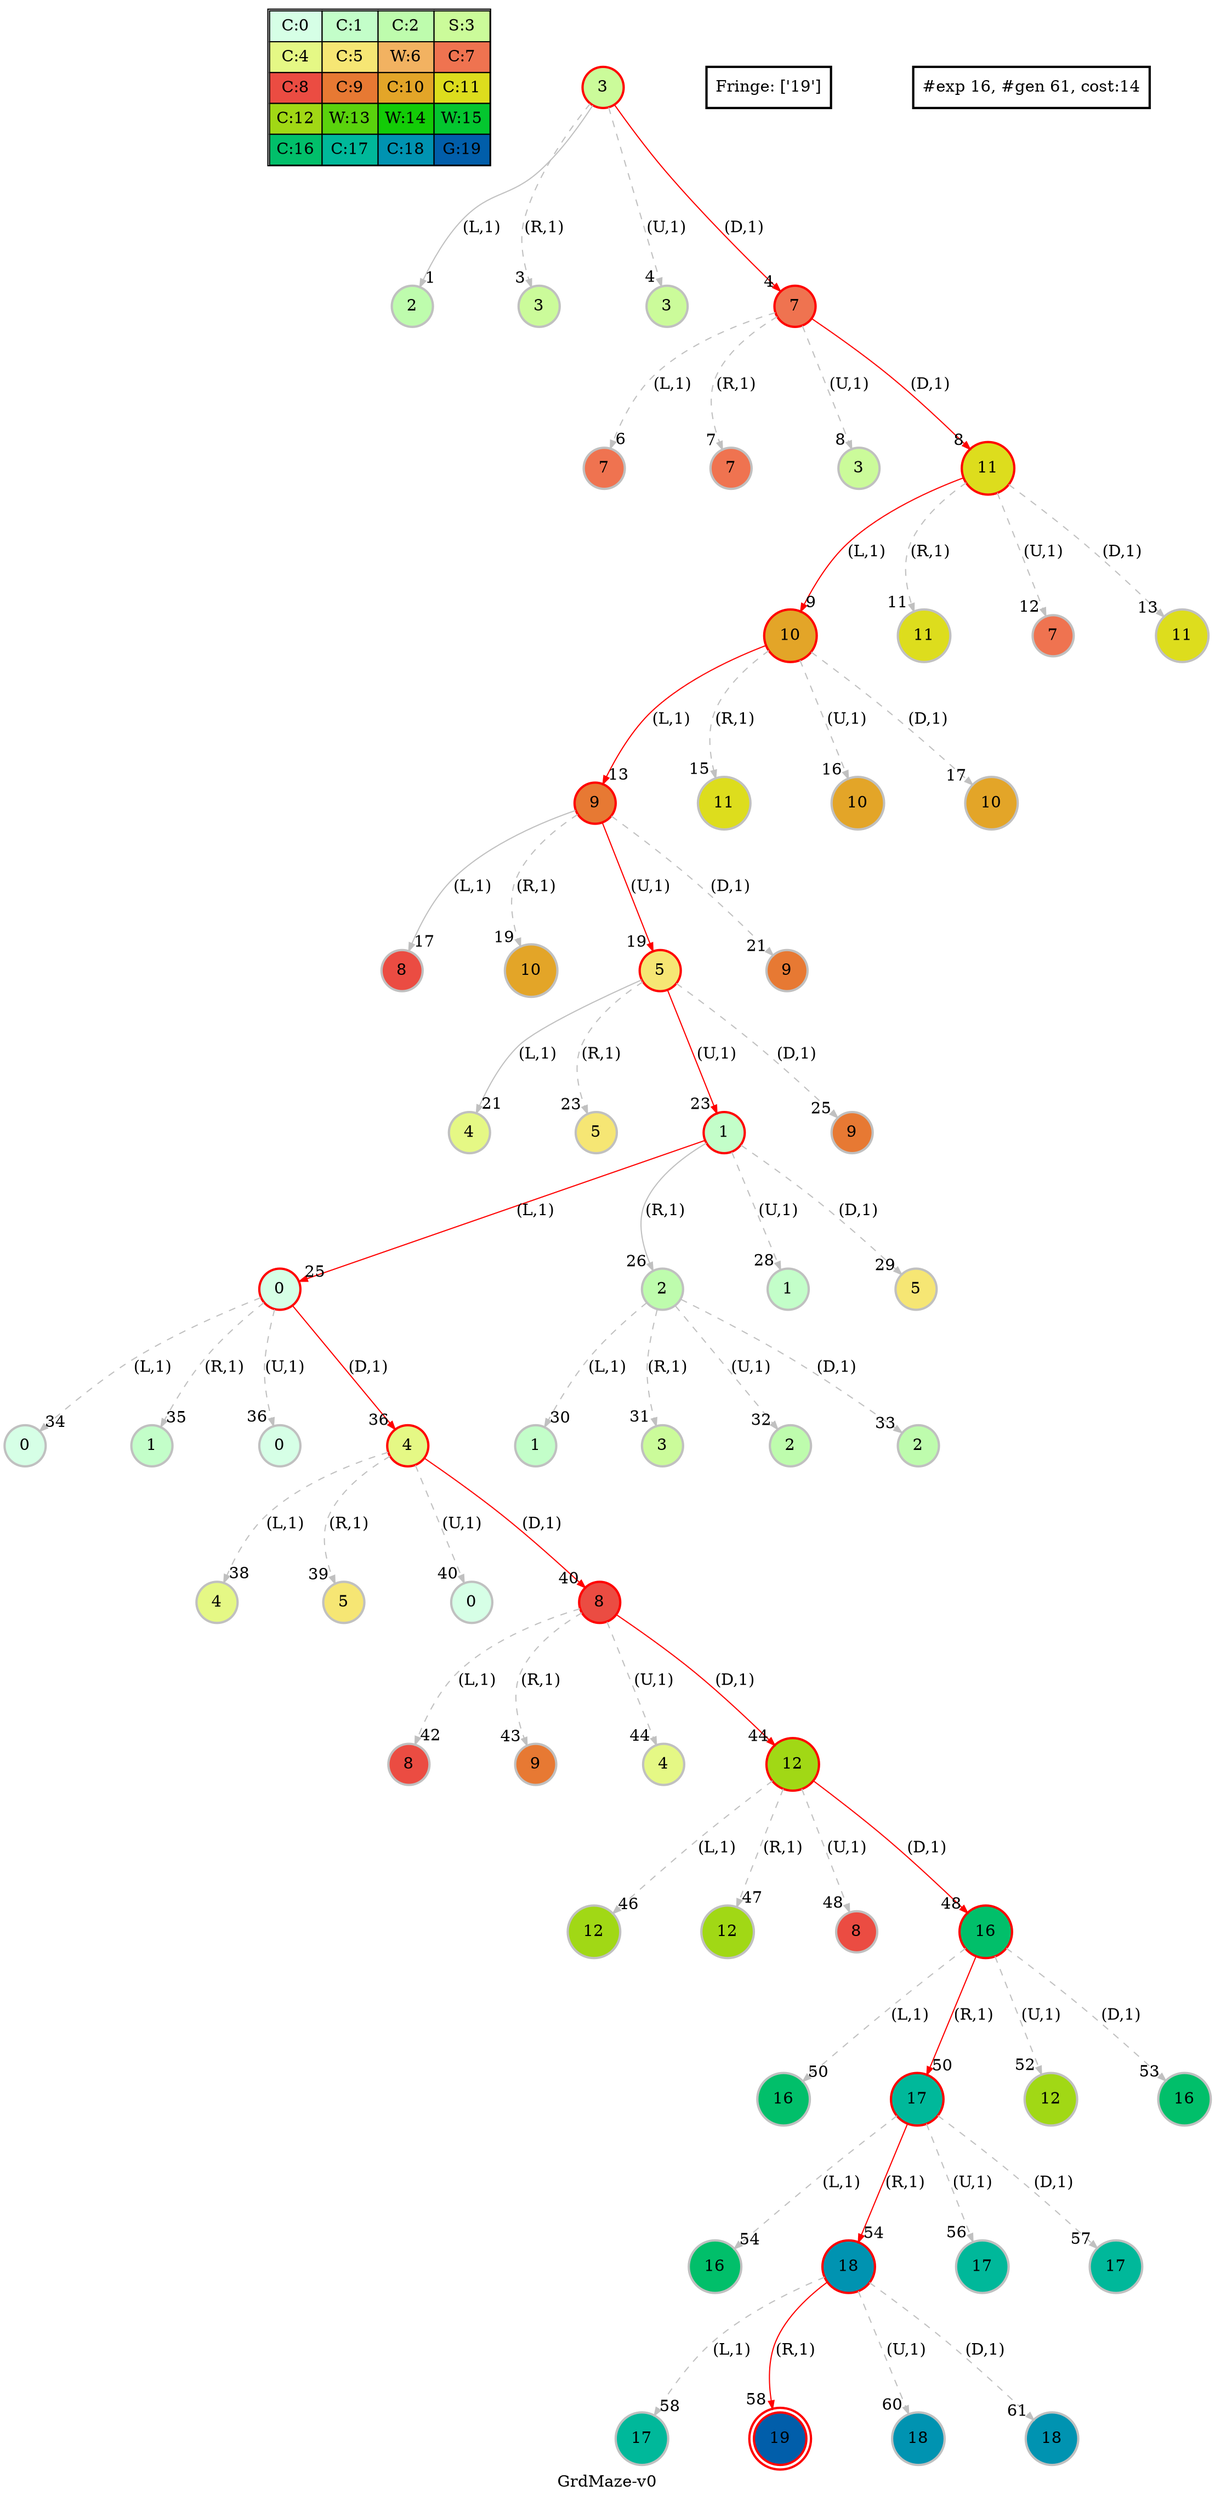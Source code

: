 digraph GrdMaze { label="GrdMaze-v0" nodesep=1 ranksep="1.2" node [shape=circle penwidth=2] edge [arrowsize=0.7] 
subgraph MAP {label=Map;map [shape=plaintext label=<<table border="1" cellpadding="5" cellspacing="0" cellborder="1"><tr><td bgcolor="0.39803922 0.15947579 0.99679532 1.        ">C:0</td><td bgcolor="0.35098039 0.23194764 0.99315867 1.        ">C:1</td><td bgcolor="0.29607843 0.31486959 0.98720184 1.        ">C:2</td><td bgcolor="0.24901961 0.38410575 0.98063477 1.        ">S:3</td></tr><tr><td bgcolor="0.19411765 0.46220388 0.97128103 1.        ">C:4</td><td bgcolor="0.14705882 0.52643216 0.96182564 1.        ">C:5</td><td bgcolor="0.09215686 0.59770746 0.94913494 1.        ">W:6</td><td bgcolor="0.0372549  0.66454018 0.93467977 1.        ">C:7</td></tr><tr><td bgcolor="0.00980392 0.71791192 0.92090552 1.        ">C:8</td><td bgcolor="0.06470588 0.77520398 0.9032472  1.        ">C:9</td><td bgcolor="0.11176471 0.81974048 0.88677369 1.        ">C:10</td><td bgcolor="0.16666667 0.8660254  0.8660254  1.        ">C:11</td></tr><tr><td bgcolor="0.21372549 0.9005867  0.84695821 1.        ">C:12</td><td bgcolor="0.26862745 0.93467977 0.82325295 1.        ">W:13</td><td bgcolor="0.32352941 0.96182564 0.79801723 1.        ">W:14</td><td bgcolor="0.37058824 0.97940977 0.77520398 1.        ">W:15</td></tr><tr><td bgcolor="0.4254902  0.99315867 0.74725253 1.        ">C:16</td><td bgcolor="0.47254902 0.99907048 0.72218645 1.        ">C:17</td><td bgcolor="0.52745098 0.99907048 0.69169844 1.        ">C:18</td><td bgcolor="0.5745098  0.99315867 0.66454018 1.        ">G:19</td></tr></table>>]} 
"0_3" [label="3" style=filled color=grey fillcolor="0.24901961 0.38410575 0.98063477 1.        " ];
"0_3" [label="3" style=filled color=black color=red fillcolor="0.24901961 0.38410575 0.98063477 1.        " ];"0_3.2-0" [label="2" style=filled color=grey fillcolor="0.29607843 0.31486959 0.98720184 1.        " ]; "0_3" -> "0_3.2-0" [label="(L,1)" headlabel=" 1 " style="" color=grey ];  "0_fr" [label="Fringe: []" shape=box];
"0_3.3-1" [label="3" style=filled color=grey fillcolor="0.24901961 0.38410575 0.98063477 1.        " ]; "0_3" -> "0_3.3-1" [label="(R,1)" headlabel=" 3 " style="dashed" color=grey ];  "0_fr" [label="Fringe: ['2']" shape=box];
"0_3.3-2" [label="3" style=filled color=grey fillcolor="0.24901961 0.38410575 0.98063477 1.        " ]; "0_3" -> "0_3.3-2" [label="(U,1)" headlabel=" 4 " style="dashed" color=grey ];  "0_fr" [label="Fringe: ['2']" shape=box];
"0_3.7-3" [label="7" style=filled color=grey color=red fillcolor="0.0372549  0.66454018 0.93467977 1.        " ]; "0_3" -> "0_3.7-3" [label="(D,1)" headlabel=" 4 " style="" color=grey color=red ];  "0_fr" [label="Fringe: ['2']" shape=box];
"0_3.7.7-0" [label="7" style=filled color=grey fillcolor="0.0372549  0.66454018 0.93467977 1.        " ]; "0_3.7-3" -> "0_3.7.7-0" [label="(L,1)" headlabel=" 6 " style="dashed" color=grey ];  "0_fr" [label="Fringe: ['2']" shape=box];
"0_3.7.7-1" [label="7" style=filled color=grey fillcolor="0.0372549  0.66454018 0.93467977 1.        " ]; "0_3.7-3" -> "0_3.7.7-1" [label="(R,1)" headlabel=" 7 " style="dashed" color=grey ];  "0_fr" [label="Fringe: ['2']" shape=box];
"0_3.7.3-2" [label="3" style=filled color=grey fillcolor="0.24901961 0.38410575 0.98063477 1.        " ]; "0_3.7-3" -> "0_3.7.3-2" [label="(U,1)" headlabel=" 8 " style="dashed" color=grey ];  "0_fr" [label="Fringe: ['2']" shape=box];
"0_3.7-3" [label="7" style=filled color=black color=red fillcolor="0.0372549  0.66454018 0.93467977 1.        " ];"0_3.7.11-3" [label="11" style=filled color=grey color=red fillcolor="0.16666667 0.8660254  0.8660254  1.        " ]; "0_3.7-3" -> "0_3.7.11-3" [label="(D,1)" headlabel=" 8 " style="" color=grey color=red ];  "0_fr" [label="Fringe: ['2']" shape=box];
"0_3.7.11-3" [label="11" style=filled color=black color=red fillcolor="0.16666667 0.8660254  0.8660254  1.        " ];"0_3.7.11.10-0" [label="10" style=filled color=grey color=red fillcolor="0.11176471 0.81974048 0.88677369 1.        " ]; "0_3.7.11-3" -> "0_3.7.11.10-0" [label="(L,1)" headlabel=" 9 " style="" color=grey color=red ];  "0_fr" [label="Fringe: ['2']" shape=box];
"0_3.7.11.11-1" [label="11" style=filled color=grey fillcolor="0.16666667 0.8660254  0.8660254  1.        " ]; "0_3.7.11-3" -> "0_3.7.11.11-1" [label="(R,1)" headlabel=" 11 " style="dashed" color=grey ];  "0_fr" [label="Fringe: ['2', '10']" shape=box];
"0_3.7.11.7-2" [label="7" style=filled color=grey fillcolor="0.0372549  0.66454018 0.93467977 1.        " ]; "0_3.7.11-3" -> "0_3.7.11.7-2" [label="(U,1)" headlabel=" 12 " style="dashed" color=grey ];  "0_fr" [label="Fringe: ['2', '10']" shape=box];
"0_3.7.11.11-3" [label="11" style=filled color=grey fillcolor="0.16666667 0.8660254  0.8660254  1.        " ]; "0_3.7.11-3" -> "0_3.7.11.11-3" [label="(D,1)" headlabel=" 13 " style="dashed" color=grey ];  "0_fr" [label="Fringe: ['2', '10']" shape=box];
"0_3.7.11.10-0" [label="10" style=filled color=black color=red fillcolor="0.11176471 0.81974048 0.88677369 1.        " ];"0_3.7.11.10.9-0" [label="9" style=filled color=grey color=red fillcolor="0.06470588 0.77520398 0.9032472  1.        " ]; "0_3.7.11.10-0" -> "0_3.7.11.10.9-0" [label="(L,1)" headlabel=" 13 " style="" color=grey color=red ];  "0_fr" [label="Fringe: ['2']" shape=box];
"0_3.7.11.10.11-1" [label="11" style=filled color=grey fillcolor="0.16666667 0.8660254  0.8660254  1.        " ]; "0_3.7.11.10-0" -> "0_3.7.11.10.11-1" [label="(R,1)" headlabel=" 15 " style="dashed" color=grey ];  "0_fr" [label="Fringe: ['2', '9']" shape=box];
"0_3.7.11.10.10-2" [label="10" style=filled color=grey fillcolor="0.11176471 0.81974048 0.88677369 1.        " ]; "0_3.7.11.10-0" -> "0_3.7.11.10.10-2" [label="(U,1)" headlabel=" 16 " style="dashed" color=grey ];  "0_fr" [label="Fringe: ['2', '9']" shape=box];
"0_3.7.11.10.10-3" [label="10" style=filled color=grey fillcolor="0.11176471 0.81974048 0.88677369 1.        " ]; "0_3.7.11.10-0" -> "0_3.7.11.10.10-3" [label="(D,1)" headlabel=" 17 " style="dashed" color=grey ];  "0_fr" [label="Fringe: ['2', '9']" shape=box];
"0_3.7.11.10.9-0" [label="9" style=filled color=black color=red fillcolor="0.06470588 0.77520398 0.9032472  1.        " ];"0_3.7.11.10.9.8-0" [label="8" style=filled color=grey fillcolor="0.00980392 0.71791192 0.92090552 1.        " ]; "0_3.7.11.10.9-0" -> "0_3.7.11.10.9.8-0" [label="(L,1)" headlabel=" 17 " style="" color=grey ];  "0_fr" [label="Fringe: ['2']" shape=box];
"0_3.7.11.10.9.10-1" [label="10" style=filled color=grey fillcolor="0.11176471 0.81974048 0.88677369 1.        " ]; "0_3.7.11.10.9-0" -> "0_3.7.11.10.9.10-1" [label="(R,1)" headlabel=" 19 " style="dashed" color=grey ];  "0_fr" [label="Fringe: ['2', '8']" shape=box];
"0_3.7.11.10.9.5-2" [label="5" style=filled color=grey color=red fillcolor="0.14705882 0.52643216 0.96182564 1.        " ]; "0_3.7.11.10.9-0" -> "0_3.7.11.10.9.5-2" [label="(U,1)" headlabel=" 19 " style="" color=grey color=red ];  "0_fr" [label="Fringe: ['2', '8']" shape=box];
"0_3.7.11.10.9.9-3" [label="9" style=filled color=grey fillcolor="0.06470588 0.77520398 0.9032472  1.        " ]; "0_3.7.11.10.9-0" -> "0_3.7.11.10.9.9-3" [label="(D,1)" headlabel=" 21 " style="dashed" color=grey ];  "0_fr" [label="Fringe: ['2', '8', '5']" shape=box];
"0_3.7.11.10.9.5-2" [label="5" style=filled color=black color=red fillcolor="0.14705882 0.52643216 0.96182564 1.        " ];"0_3.7.11.10.9.5.4-0" [label="4" style=filled color=grey fillcolor="0.19411765 0.46220388 0.97128103 1.        " ]; "0_3.7.11.10.9.5-2" -> "0_3.7.11.10.9.5.4-0" [label="(L,1)" headlabel=" 21 " style="" color=grey ];  "0_fr" [label="Fringe: ['2', '8']" shape=box];
"0_3.7.11.10.9.5.5-1" [label="5" style=filled color=grey fillcolor="0.14705882 0.52643216 0.96182564 1.        " ]; "0_3.7.11.10.9.5-2" -> "0_3.7.11.10.9.5.5-1" [label="(R,1)" headlabel=" 23 " style="dashed" color=grey ];  "0_fr" [label="Fringe: ['2', '8', '4']" shape=box];
"0_3.7.11.10.9.5.1-2" [label="1" style=filled color=grey color=red fillcolor="0.35098039 0.23194764 0.99315867 1.        " ]; "0_3.7.11.10.9.5-2" -> "0_3.7.11.10.9.5.1-2" [label="(U,1)" headlabel=" 23 " style="" color=grey color=red ];  "0_fr" [label="Fringe: ['2', '8', '4']" shape=box];
"0_3.7.11.10.9.5.9-3" [label="9" style=filled color=grey fillcolor="0.06470588 0.77520398 0.9032472  1.        " ]; "0_3.7.11.10.9.5-2" -> "0_3.7.11.10.9.5.9-3" [label="(D,1)" headlabel=" 25 " style="dashed" color=grey ];  "0_fr" [label="Fringe: ['2', '8', '4', '1']" shape=box];
"0_3.7.11.10.9.5.1-2" [label="1" style=filled color=black color=red fillcolor="0.35098039 0.23194764 0.99315867 1.        " ];"0_3.7.11.10.9.5.1.0-0" [label="0" style=filled color=grey color=red fillcolor="0.39803922 0.15947579 0.99679532 1.        " ]; "0_3.7.11.10.9.5.1-2" -> "0_3.7.11.10.9.5.1.0-0" [label="(L,1)" headlabel=" 25 " style="" color=grey color=red ];  "0_fr" [label="Fringe: ['2', '8', '4']" shape=box];
"0_3.7.11.10.9.5.1.2-1" [label="2" style=filled color=grey fillcolor="0.29607843 0.31486959 0.98720184 1.        " ]; "0_3.7.11.10.9.5.1-2" -> "0_3.7.11.10.9.5.1.2-1" [label="(R,1)" headlabel=" 26 " style="" color=grey ];  "0_fr" [label="Fringe: ['2', '8', '4', '0']" shape=box];
"0_3.7.11.10.9.5.1.1-2" [label="1" style=filled color=grey fillcolor="0.35098039 0.23194764 0.99315867 1.        " ]; "0_3.7.11.10.9.5.1-2" -> "0_3.7.11.10.9.5.1.1-2" [label="(U,1)" headlabel=" 28 " style="dashed" color=grey ];  "0_fr" [label="Fringe: ['2', '8', '4', '0']" shape=box];
"0_3.7.11.10.9.5.1.5-3" [label="5" style=filled color=grey fillcolor="0.14705882 0.52643216 0.96182564 1.        " ]; "0_3.7.11.10.9.5.1-2" -> "0_3.7.11.10.9.5.1.5-3" [label="(D,1)" headlabel=" 29 " style="dashed" color=grey ];  "0_fr" [label="Fringe: ['2', '8', '4', '0']" shape=box];
"0_3.7.11.10.9.5.1.2.1-0" [label="1" style=filled color=grey fillcolor="0.35098039 0.23194764 0.99315867 1.        " ]; "0_3.7.11.10.9.5.1.2-1" -> "0_3.7.11.10.9.5.1.2.1-0" [label="(L,1)" headlabel=" 30 " style="dashed" color=grey ];  "0_fr" [label="Fringe: ['8', '4', '0']" shape=box];
"0_3.7.11.10.9.5.1.2.3-1" [label="3" style=filled color=grey fillcolor="0.24901961 0.38410575 0.98063477 1.        " ]; "0_3.7.11.10.9.5.1.2-1" -> "0_3.7.11.10.9.5.1.2.3-1" [label="(R,1)" headlabel=" 31 " style="dashed" color=grey ];  "0_fr" [label="Fringe: ['8', '4', '0']" shape=box];
"0_3.7.11.10.9.5.1.2.2-2" [label="2" style=filled color=grey fillcolor="0.29607843 0.31486959 0.98720184 1.        " ]; "0_3.7.11.10.9.5.1.2-1" -> "0_3.7.11.10.9.5.1.2.2-2" [label="(U,1)" headlabel=" 32 " style="dashed" color=grey ];  "0_fr" [label="Fringe: ['8', '4', '0']" shape=box];
"0_3.7.11.10.9.5.1.2.2-3" [label="2" style=filled color=grey fillcolor="0.29607843 0.31486959 0.98720184 1.        " ]; "0_3.7.11.10.9.5.1.2-1" -> "0_3.7.11.10.9.5.1.2.2-3" [label="(D,1)" headlabel=" 33 " style="dashed" color=grey ];  "0_fr" [label="Fringe: ['8', '4', '0']" shape=box];
"0_3.7.11.10.9.5.1.0.0-0" [label="0" style=filled color=grey fillcolor="0.39803922 0.15947579 0.99679532 1.        " ]; "0_3.7.11.10.9.5.1.0-0" -> "0_3.7.11.10.9.5.1.0.0-0" [label="(L,1)" headlabel=" 34 " style="dashed" color=grey ];  "0_fr" [label="Fringe: ['8', '4']" shape=box];
"0_3.7.11.10.9.5.1.0.1-1" [label="1" style=filled color=grey fillcolor="0.35098039 0.23194764 0.99315867 1.        " ]; "0_3.7.11.10.9.5.1.0-0" -> "0_3.7.11.10.9.5.1.0.1-1" [label="(R,1)" headlabel=" 35 " style="dashed" color=grey ];  "0_fr" [label="Fringe: ['8', '4']" shape=box];
"0_3.7.11.10.9.5.1.0.0-2" [label="0" style=filled color=grey fillcolor="0.39803922 0.15947579 0.99679532 1.        " ]; "0_3.7.11.10.9.5.1.0-0" -> "0_3.7.11.10.9.5.1.0.0-2" [label="(U,1)" headlabel=" 36 " style="dashed" color=grey ];  "0_fr" [label="Fringe: ['8', '4']" shape=box];
"0_3.7.11.10.9.5.1.0-0" [label="0" style=filled color=black color=red fillcolor="0.39803922 0.15947579 0.99679532 1.        " ];"0_3.7.11.10.9.5.1.0.4-3" [label="4" style=filled color=grey color=red fillcolor="0.19411765 0.46220388 0.97128103 1.        " ]; "0_3.7.11.10.9.5.1.0-0" -> "0_3.7.11.10.9.5.1.0.4-3" [label="(D,1)" headlabel=" 36 " style="" color=grey color=red ];  "0_fr" [label="Fringe: ['8', '4']" shape=box];
"0_3.7.11.10.9.5.1.0.4.4-0" [label="4" style=filled color=grey fillcolor="0.19411765 0.46220388 0.97128103 1.        " ]; "0_3.7.11.10.9.5.1.0.4-3" -> "0_3.7.11.10.9.5.1.0.4.4-0" [label="(L,1)" headlabel=" 38 " style="dashed" color=grey ];  "0_fr" [label="Fringe: ['8']" shape=box];
"0_3.7.11.10.9.5.1.0.4.5-1" [label="5" style=filled color=grey fillcolor="0.14705882 0.52643216 0.96182564 1.        " ]; "0_3.7.11.10.9.5.1.0.4-3" -> "0_3.7.11.10.9.5.1.0.4.5-1" [label="(R,1)" headlabel=" 39 " style="dashed" color=grey ];  "0_fr" [label="Fringe: ['8']" shape=box];
"0_3.7.11.10.9.5.1.0.4.0-2" [label="0" style=filled color=grey fillcolor="0.39803922 0.15947579 0.99679532 1.        " ]; "0_3.7.11.10.9.5.1.0.4-3" -> "0_3.7.11.10.9.5.1.0.4.0-2" [label="(U,1)" headlabel=" 40 " style="dashed" color=grey ];  "0_fr" [label="Fringe: ['8']" shape=box];
"0_3.7.11.10.9.5.1.0.4-3" [label="4" style=filled color=black color=red fillcolor="0.19411765 0.46220388 0.97128103 1.        " ];"0_3.7.11.10.9.5.1.0.4.8-3" [label="8" style=filled color=grey color=red fillcolor="0.00980392 0.71791192 0.92090552 1.        " ]; "0_3.7.11.10.9.5.1.0.4-3" -> "0_3.7.11.10.9.5.1.0.4.8-3" [label="(D,1)" headlabel=" 40 " style="" color=grey color=red ];  "0_fr" [label="Fringe: ['8']" shape=box];
"0_3.7.11.10.9.5.1.0.4.8.8-0" [label="8" style=filled color=grey fillcolor="0.00980392 0.71791192 0.92090552 1.        " ]; "0_3.7.11.10.9.5.1.0.4.8-3" -> "0_3.7.11.10.9.5.1.0.4.8.8-0" [label="(L,1)" headlabel=" 42 " style="dashed" color=grey ];  "0_fr" [label="Fringe: []" shape=box];
"0_3.7.11.10.9.5.1.0.4.8.9-1" [label="9" style=filled color=grey fillcolor="0.06470588 0.77520398 0.9032472  1.        " ]; "0_3.7.11.10.9.5.1.0.4.8-3" -> "0_3.7.11.10.9.5.1.0.4.8.9-1" [label="(R,1)" headlabel=" 43 " style="dashed" color=grey ];  "0_fr" [label="Fringe: []" shape=box];
"0_3.7.11.10.9.5.1.0.4.8.4-2" [label="4" style=filled color=grey fillcolor="0.19411765 0.46220388 0.97128103 1.        " ]; "0_3.7.11.10.9.5.1.0.4.8-3" -> "0_3.7.11.10.9.5.1.0.4.8.4-2" [label="(U,1)" headlabel=" 44 " style="dashed" color=grey ];  "0_fr" [label="Fringe: []" shape=box];
"0_3.7.11.10.9.5.1.0.4.8-3" [label="8" style=filled color=black color=red fillcolor="0.00980392 0.71791192 0.92090552 1.        " ];"0_3.7.11.10.9.5.1.0.4.8.12-3" [label="12" style=filled color=grey color=red fillcolor="0.21372549 0.9005867  0.84695821 1.        " ]; "0_3.7.11.10.9.5.1.0.4.8-3" -> "0_3.7.11.10.9.5.1.0.4.8.12-3" [label="(D,1)" headlabel=" 44 " style="" color=grey color=red ];  "0_fr" [label="Fringe: []" shape=box];
"0_3.7.11.10.9.5.1.0.4.8.12.12-0" [label="12" style=filled color=grey fillcolor="0.21372549 0.9005867  0.84695821 1.        " ]; "0_3.7.11.10.9.5.1.0.4.8.12-3" -> "0_3.7.11.10.9.5.1.0.4.8.12.12-0" [label="(L,1)" headlabel=" 46 " style="dashed" color=grey ];  "0_fr" [label="Fringe: []" shape=box];
"0_3.7.11.10.9.5.1.0.4.8.12.12-1" [label="12" style=filled color=grey fillcolor="0.21372549 0.9005867  0.84695821 1.        " ]; "0_3.7.11.10.9.5.1.0.4.8.12-3" -> "0_3.7.11.10.9.5.1.0.4.8.12.12-1" [label="(R,1)" headlabel=" 47 " style="dashed" color=grey ];  "0_fr" [label="Fringe: []" shape=box];
"0_3.7.11.10.9.5.1.0.4.8.12.8-2" [label="8" style=filled color=grey fillcolor="0.00980392 0.71791192 0.92090552 1.        " ]; "0_3.7.11.10.9.5.1.0.4.8.12-3" -> "0_3.7.11.10.9.5.1.0.4.8.12.8-2" [label="(U,1)" headlabel=" 48 " style="dashed" color=grey ];  "0_fr" [label="Fringe: []" shape=box];
"0_3.7.11.10.9.5.1.0.4.8.12-3" [label="12" style=filled color=black color=red fillcolor="0.21372549 0.9005867  0.84695821 1.        " ];"0_3.7.11.10.9.5.1.0.4.8.12.16-3" [label="16" style=filled color=grey color=red fillcolor="0.4254902  0.99315867 0.74725253 1.        " ]; "0_3.7.11.10.9.5.1.0.4.8.12-3" -> "0_3.7.11.10.9.5.1.0.4.8.12.16-3" [label="(D,1)" headlabel=" 48 " style="" color=grey color=red ];  "0_fr" [label="Fringe: []" shape=box];
"0_3.7.11.10.9.5.1.0.4.8.12.16.16-0" [label="16" style=filled color=grey fillcolor="0.4254902  0.99315867 0.74725253 1.        " ]; "0_3.7.11.10.9.5.1.0.4.8.12.16-3" -> "0_3.7.11.10.9.5.1.0.4.8.12.16.16-0" [label="(L,1)" headlabel=" 50 " style="dashed" color=grey ];  "0_fr" [label="Fringe: []" shape=box];
"0_3.7.11.10.9.5.1.0.4.8.12.16-3" [label="16" style=filled color=black color=red fillcolor="0.4254902  0.99315867 0.74725253 1.        " ];"0_3.7.11.10.9.5.1.0.4.8.12.16.17-1" [label="17" style=filled color=grey color=red fillcolor="0.47254902 0.99907048 0.72218645 1.        " ]; "0_3.7.11.10.9.5.1.0.4.8.12.16-3" -> "0_3.7.11.10.9.5.1.0.4.8.12.16.17-1" [label="(R,1)" headlabel=" 50 " style="" color=grey color=red ];  "0_fr" [label="Fringe: []" shape=box];
"0_3.7.11.10.9.5.1.0.4.8.12.16.12-2" [label="12" style=filled color=grey fillcolor="0.21372549 0.9005867  0.84695821 1.        " ]; "0_3.7.11.10.9.5.1.0.4.8.12.16-3" -> "0_3.7.11.10.9.5.1.0.4.8.12.16.12-2" [label="(U,1)" headlabel=" 52 " style="dashed" color=grey ];  "0_fr" [label="Fringe: ['17']" shape=box];
"0_3.7.11.10.9.5.1.0.4.8.12.16.16-3" [label="16" style=filled color=grey fillcolor="0.4254902  0.99315867 0.74725253 1.        " ]; "0_3.7.11.10.9.5.1.0.4.8.12.16-3" -> "0_3.7.11.10.9.5.1.0.4.8.12.16.16-3" [label="(D,1)" headlabel=" 53 " style="dashed" color=grey ];  "0_fr" [label="Fringe: ['17']" shape=box];
"0_3.7.11.10.9.5.1.0.4.8.12.16.17.16-0" [label="16" style=filled color=grey fillcolor="0.4254902  0.99315867 0.74725253 1.        " ]; "0_3.7.11.10.9.5.1.0.4.8.12.16.17-1" -> "0_3.7.11.10.9.5.1.0.4.8.12.16.17.16-0" [label="(L,1)" headlabel=" 54 " style="dashed" color=grey ];  "0_fr" [label="Fringe: []" shape=box];
"0_3.7.11.10.9.5.1.0.4.8.12.16.17-1" [label="17" style=filled color=black color=red fillcolor="0.47254902 0.99907048 0.72218645 1.        " ];"0_3.7.11.10.9.5.1.0.4.8.12.16.17.18-1" [label="18" style=filled color=grey color=red fillcolor="0.52745098 0.99907048 0.69169844 1.        " ]; "0_3.7.11.10.9.5.1.0.4.8.12.16.17-1" -> "0_3.7.11.10.9.5.1.0.4.8.12.16.17.18-1" [label="(R,1)" headlabel=" 54 " style="" color=grey color=red ];  "0_fr" [label="Fringe: []" shape=box];
"0_3.7.11.10.9.5.1.0.4.8.12.16.17.17-2" [label="17" style=filled color=grey fillcolor="0.47254902 0.99907048 0.72218645 1.        " ]; "0_3.7.11.10.9.5.1.0.4.8.12.16.17-1" -> "0_3.7.11.10.9.5.1.0.4.8.12.16.17.17-2" [label="(U,1)" headlabel=" 56 " style="dashed" color=grey ];  "0_fr" [label="Fringe: ['18']" shape=box];
"0_3.7.11.10.9.5.1.0.4.8.12.16.17.17-3" [label="17" style=filled color=grey fillcolor="0.47254902 0.99907048 0.72218645 1.        " ]; "0_3.7.11.10.9.5.1.0.4.8.12.16.17-1" -> "0_3.7.11.10.9.5.1.0.4.8.12.16.17.17-3" [label="(D,1)" headlabel=" 57 " style="dashed" color=grey ];  "0_fr" [label="Fringe: ['18']" shape=box];
"0_3.7.11.10.9.5.1.0.4.8.12.16.17.18.17-0" [label="17" style=filled color=grey fillcolor="0.47254902 0.99907048 0.72218645 1.        " ]; "0_3.7.11.10.9.5.1.0.4.8.12.16.17.18-1" -> "0_3.7.11.10.9.5.1.0.4.8.12.16.17.18.17-0" [label="(L,1)" headlabel=" 58 " style="dashed" color=grey ];  "0_fr" [label="Fringe: []" shape=box];
"0_3.7.11.10.9.5.1.0.4.8.12.16.17.18-1" [label="18" style=filled color=black color=red fillcolor="0.52745098 0.99907048 0.69169844 1.        " ];"0_3.7.11.10.9.5.1.0.4.8.12.16.17.18.19-1" [label="19" style=filled color=black color=red fillcolor="0.5745098  0.99315867 0.66454018 1.        " peripheries=2 /*GOALSTATE*/]; "0_3.7.11.10.9.5.1.0.4.8.12.16.17.18-1" -> "0_3.7.11.10.9.5.1.0.4.8.12.16.17.18.19-1" [label="(R,1)" headlabel=" 58 " style="" color=grey color=red ];  "0_fr" [label="Fringe: []" shape=box];
"0_3.7.11.10.9.5.1.0.4.8.12.16.17.18.18-2" [label="18" style=filled color=grey fillcolor="0.52745098 0.99907048 0.69169844 1.        " ]; "0_3.7.11.10.9.5.1.0.4.8.12.16.17.18-1" -> "0_3.7.11.10.9.5.1.0.4.8.12.16.17.18.18-2" [label="(U,1)" headlabel=" 60 " style="dashed" color=grey ];  "0_fr" [label="Fringe: ['19']" shape=box];
"0_3.7.11.10.9.5.1.0.4.8.12.16.17.18.18-3" [label="18" style=filled color=grey fillcolor="0.52745098 0.99907048 0.69169844 1.        " ]; "0_3.7.11.10.9.5.1.0.4.8.12.16.17.18-1" -> "0_3.7.11.10.9.5.1.0.4.8.12.16.17.18.18-3" [label="(D,1)" headlabel=" 61 " style="dashed" color=grey ];  "0_fr" [label="Fringe: ['19']" shape=box]
"#exp 16, #gen 61, cost:14" [ shape=box ]; }

